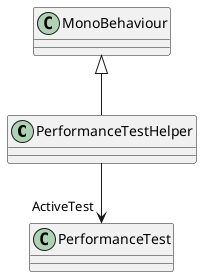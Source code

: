 @startuml
class PerformanceTestHelper {
}
MonoBehaviour <|-- PerformanceTestHelper
PerformanceTestHelper --> "ActiveTest" PerformanceTest
@enduml
